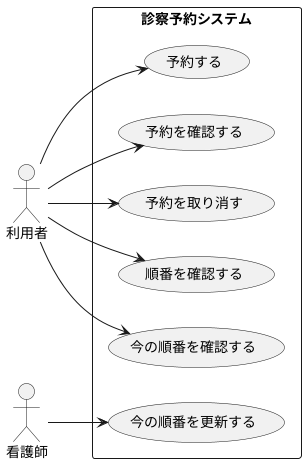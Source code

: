 @startuml 診察予約システム
    left to right direction

    actor 利用者 as user
    actor 看護師 as nurse

    rectangle 診察予約システム {
        usecase 予約する as U1
        usecase 予約を確認する as U2
        usecase 予約を取り消す as U3
        usecase 順番を確認する as U4
        usecase 今の順番を確認する as U5
        usecase 今の順番を更新する as N1
    }

    user --> U1
    user --> U2
    ' U2 --> U1 : <<include>>
    user --> U3
    ' U3 --> U1 : <<include>>
    user --> U4
    ' U4 --> U1  : <<include>>
    user --> U5
    nurse --> N1

@enduml